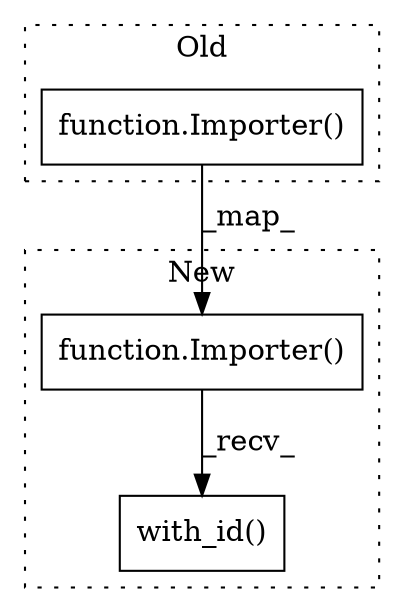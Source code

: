 digraph G {
subgraph cluster0 {
1 [label="function.Importer()" a="75" s="3993" l="256" shape="box"];
label = "Old";
style="dotted";
}
subgraph cluster1 {
2 [label="function.Importer()" a="75" s="3983" l="196" shape="box"];
3 [label="with_id()" a="75" s="3983,4233" l="218,1" shape="box"];
label = "New";
style="dotted";
}
1 -> 2 [label="_map_"];
2 -> 3 [label="_recv_"];
}